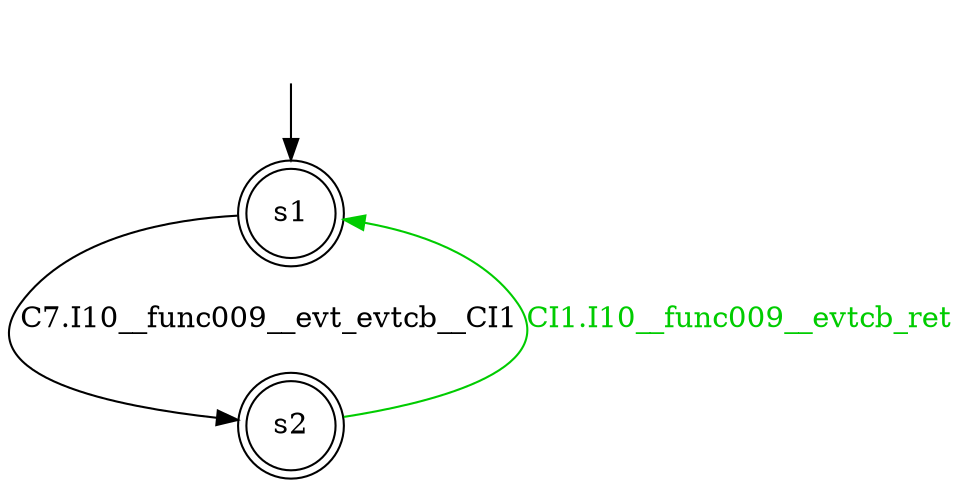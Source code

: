 digraph diffautomaton {
	1 [label=<s1> shape="doublecircle"];
	2 [label=<s2> shape="doublecircle"];
	__init1 [label=<> shape="none"];
	__init1 -> 1;
	1 -> 2 [label=<<font color="#000000">C7.I10__func009__evt_evtcb__CI1</font>> id="1-0-2"];
	2 -> 1 [label=<<font color="#00cc00">CI1.I10__func009__evtcb_ret</font>> color="#00cc00" id="2-0-1"];
}
